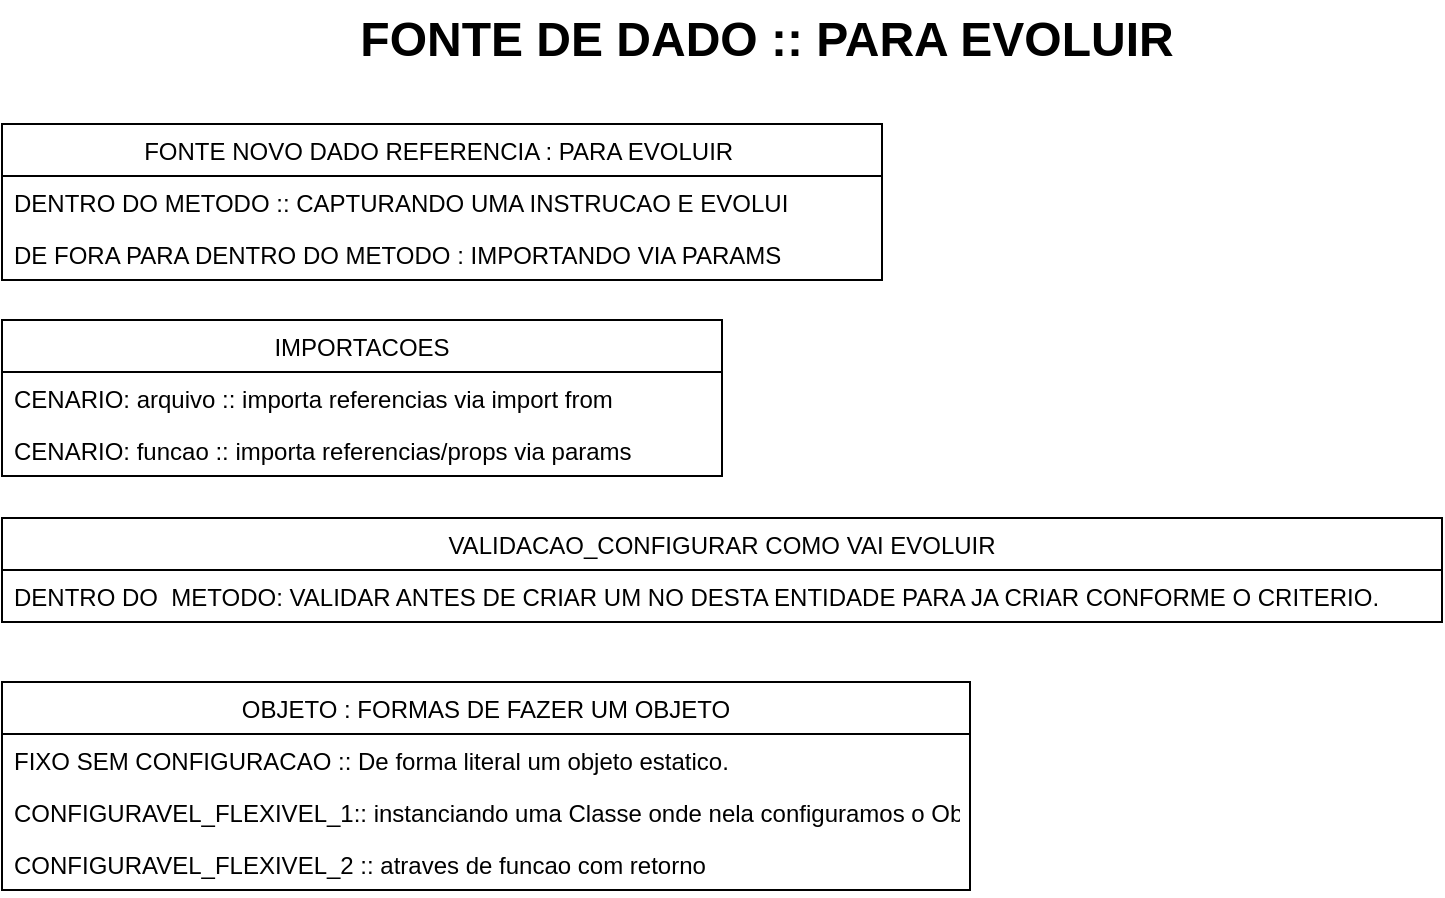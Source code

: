 <mxfile>
    <diagram id="VTD9M-rFDHFU3o2OPtBa" name="Page-1">
        <mxGraphModel dx="754" dy="1640" grid="0" gridSize="10" guides="1" tooltips="1" connect="1" arrows="1" fold="1" page="1" pageScale="1" pageWidth="827" pageHeight="1169" math="0" shadow="0">
            <root>
                <mxCell id="0"/>
                <mxCell id="1" parent="0"/>
                <mxCell id="4" value="IMPORTACOES" style="swimlane;fontStyle=0;childLayout=stackLayout;horizontal=1;startSize=26;fillColor=none;horizontalStack=0;resizeParent=1;resizeParentMax=0;resizeLast=0;collapsible=1;marginBottom=0;" vertex="1" parent="1">
                    <mxGeometry x="14" y="155" width="360" height="78" as="geometry"/>
                </mxCell>
                <mxCell id="5" value="CENARIO: arquivo :: importa referencias via import from" style="text;strokeColor=none;fillColor=none;align=left;verticalAlign=top;spacingLeft=4;spacingRight=4;overflow=hidden;rotatable=0;points=[[0,0.5],[1,0.5]];portConstraint=eastwest;" vertex="1" parent="4">
                    <mxGeometry y="26" width="360" height="26" as="geometry"/>
                </mxCell>
                <mxCell id="6" value="CENARIO: funcao :: importa referencias/props via params" style="text;strokeColor=none;fillColor=none;align=left;verticalAlign=top;spacingLeft=4;spacingRight=4;overflow=hidden;rotatable=0;points=[[0,0.5],[1,0.5]];portConstraint=eastwest;" vertex="1" parent="4">
                    <mxGeometry y="52" width="360" height="26" as="geometry"/>
                </mxCell>
                <mxCell id="8" value="FONTE NOVO DADO REFERENCIA : PARA EVOLUIR " style="swimlane;fontStyle=0;childLayout=stackLayout;horizontal=1;startSize=26;fillColor=none;horizontalStack=0;resizeParent=1;resizeParentMax=0;resizeLast=0;collapsible=1;marginBottom=0;" vertex="1" parent="1">
                    <mxGeometry x="14" y="57" width="440" height="78" as="geometry"/>
                </mxCell>
                <mxCell id="9" value="DENTRO DO METODO :: CAPTURANDO UMA INSTRUCAO E EVOLUI" style="text;strokeColor=none;fillColor=none;align=left;verticalAlign=top;spacingLeft=4;spacingRight=4;overflow=hidden;rotatable=0;points=[[0,0.5],[1,0.5]];portConstraint=eastwest;" vertex="1" parent="8">
                    <mxGeometry y="26" width="440" height="26" as="geometry"/>
                </mxCell>
                <mxCell id="10" value="DE FORA PARA DENTRO DO METODO : IMPORTANDO VIA PARAMS" style="text;strokeColor=none;fillColor=none;align=left;verticalAlign=top;spacingLeft=4;spacingRight=4;overflow=hidden;rotatable=0;points=[[0,0.5],[1,0.5]];portConstraint=eastwest;" vertex="1" parent="8">
                    <mxGeometry y="52" width="440" height="26" as="geometry"/>
                </mxCell>
                <mxCell id="12" value="VALIDACAO_CONFIGURAR COMO VAI EVOLUIR" style="swimlane;fontStyle=0;childLayout=stackLayout;horizontal=1;startSize=26;fillColor=none;horizontalStack=0;resizeParent=1;resizeParentMax=0;resizeLast=0;collapsible=1;marginBottom=0;" vertex="1" parent="1">
                    <mxGeometry x="14" y="254" width="720" height="52" as="geometry"/>
                </mxCell>
                <mxCell id="13" value="DENTRO DO  METODO: VALIDAR ANTES DE CRIAR UM NO DESTA ENTIDADE PARA JA CRIAR CONFORME O CRITERIO." style="text;strokeColor=none;fillColor=none;align=left;verticalAlign=top;spacingLeft=4;spacingRight=4;overflow=hidden;rotatable=0;points=[[0,0.5],[1,0.5]];portConstraint=eastwest;" vertex="1" parent="12">
                    <mxGeometry y="26" width="720" height="26" as="geometry"/>
                </mxCell>
                <mxCell id="16" value="FONTE DE DADO :: PARA EVOLUIR" style="text;strokeColor=none;fillColor=none;html=1;fontSize=24;fontStyle=1;verticalAlign=middle;align=center;" vertex="1" parent="1">
                    <mxGeometry x="346" y="-5" width="100" height="40" as="geometry"/>
                </mxCell>
                <mxCell id="17" value="OBJETO : FORMAS DE FAZER UM OBJETO" style="swimlane;fontStyle=0;childLayout=stackLayout;horizontal=1;startSize=26;fillColor=none;horizontalStack=0;resizeParent=1;resizeParentMax=0;resizeLast=0;collapsible=1;marginBottom=0;" vertex="1" parent="1">
                    <mxGeometry x="14" y="336" width="484" height="104" as="geometry"/>
                </mxCell>
                <mxCell id="18" value="FIXO SEM CONFIGURACAO :: De forma literal um objeto estatico." style="text;strokeColor=none;fillColor=none;align=left;verticalAlign=top;spacingLeft=4;spacingRight=4;overflow=hidden;rotatable=0;points=[[0,0.5],[1,0.5]];portConstraint=eastwest;" vertex="1" parent="17">
                    <mxGeometry y="26" width="484" height="26" as="geometry"/>
                </mxCell>
                <mxCell id="19" value="CONFIGURAVEL_FLEXIVEL_1:: instanciando uma Classe onde nela configuramos o Obj" style="text;strokeColor=none;fillColor=none;align=left;verticalAlign=top;spacingLeft=4;spacingRight=4;overflow=hidden;rotatable=0;points=[[0,0.5],[1,0.5]];portConstraint=eastwest;" vertex="1" parent="17">
                    <mxGeometry y="52" width="484" height="26" as="geometry"/>
                </mxCell>
                <mxCell id="20" value="CONFIGURAVEL_FLEXIVEL_2 :: atraves de funcao com retorno " style="text;strokeColor=none;fillColor=none;align=left;verticalAlign=top;spacingLeft=4;spacingRight=4;overflow=hidden;rotatable=0;points=[[0,0.5],[1,0.5]];portConstraint=eastwest;" vertex="1" parent="17">
                    <mxGeometry y="78" width="484" height="26" as="geometry"/>
                </mxCell>
            </root>
        </mxGraphModel>
    </diagram>
</mxfile>